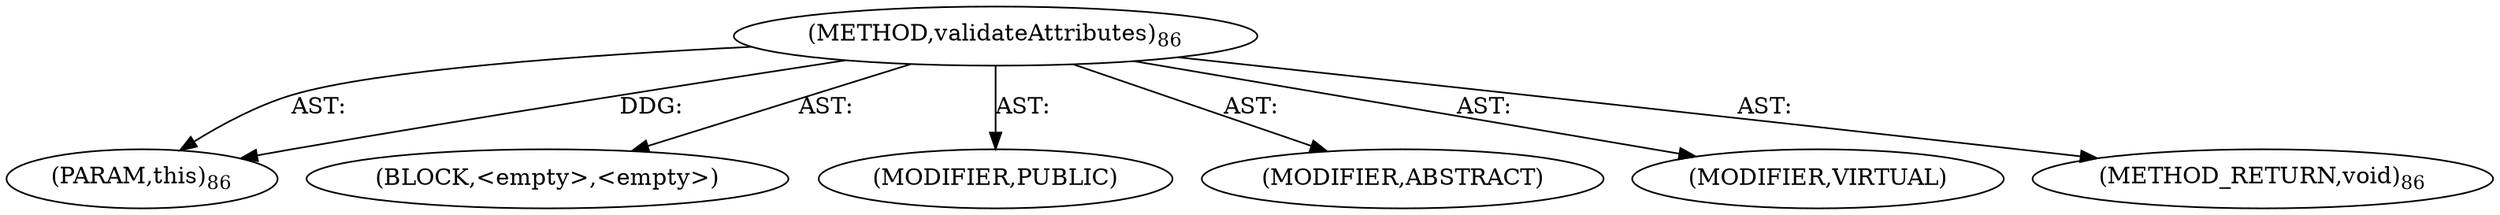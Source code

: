 digraph "validateAttributes" {  
"111669149696" [label = <(METHOD,validateAttributes)<SUB>86</SUB>> ]
"115964116992" [label = <(PARAM,this)<SUB>86</SUB>> ]
"25769803776" [label = <(BLOCK,&lt;empty&gt;,&lt;empty&gt;)> ]
"133143986186" [label = <(MODIFIER,PUBLIC)> ]
"133143986187" [label = <(MODIFIER,ABSTRACT)> ]
"133143986188" [label = <(MODIFIER,VIRTUAL)> ]
"128849018880" [label = <(METHOD_RETURN,void)<SUB>86</SUB>> ]
  "111669149696" -> "115964116992"  [ label = "AST: "] 
  "111669149696" -> "25769803776"  [ label = "AST: "] 
  "111669149696" -> "133143986186"  [ label = "AST: "] 
  "111669149696" -> "133143986187"  [ label = "AST: "] 
  "111669149696" -> "133143986188"  [ label = "AST: "] 
  "111669149696" -> "128849018880"  [ label = "AST: "] 
  "111669149696" -> "115964116992"  [ label = "DDG: "] 
}
